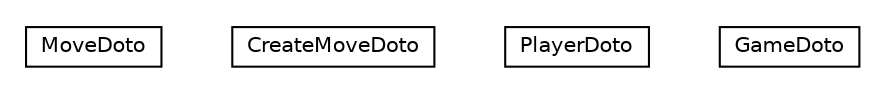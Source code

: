 #!/usr/local/bin/dot
#
# Class diagram 
# Generated by UMLGraph version 5.1 (http://www.umlgraph.org/)
#

digraph G {
	edge [fontname="Helvetica",fontsize=10,labelfontname="Helvetica",labelfontsize=10];
	node [fontname="Helvetica",fontsize=10,shape=plaintext];
	nodesep=0.25;
	ranksep=0.5;
	// com.nikolay.tictactoe.model.doto.MoveDoto
	c152 [label=<<table title="com.nikolay.tictactoe.model.doto.MoveDoto" border="0" cellborder="1" cellspacing="0" cellpadding="2" port="p" href="./MoveDoto.html">
		<tr><td><table border="0" cellspacing="0" cellpadding="1">
<tr><td align="center" balign="center"> MoveDoto </td></tr>
		</table></td></tr>
		</table>>, fontname="Helvetica", fontcolor="black", fontsize=10.0];
	// com.nikolay.tictactoe.model.doto.CreateMoveDoto
	c153 [label=<<table title="com.nikolay.tictactoe.model.doto.CreateMoveDoto" border="0" cellborder="1" cellspacing="0" cellpadding="2" port="p" href="./CreateMoveDoto.html">
		<tr><td><table border="0" cellspacing="0" cellpadding="1">
<tr><td align="center" balign="center"> CreateMoveDoto </td></tr>
		</table></td></tr>
		</table>>, fontname="Helvetica", fontcolor="black", fontsize=10.0];
	// com.nikolay.tictactoe.model.doto.PlayerDoto
	c154 [label=<<table title="com.nikolay.tictactoe.model.doto.PlayerDoto" border="0" cellborder="1" cellspacing="0" cellpadding="2" port="p" href="./PlayerDoto.html">
		<tr><td><table border="0" cellspacing="0" cellpadding="1">
<tr><td align="center" balign="center"> PlayerDoto </td></tr>
		</table></td></tr>
		</table>>, fontname="Helvetica", fontcolor="black", fontsize=10.0];
	// com.nikolay.tictactoe.model.doto.GameDoto
	c155 [label=<<table title="com.nikolay.tictactoe.model.doto.GameDoto" border="0" cellborder="1" cellspacing="0" cellpadding="2" port="p" href="./GameDoto.html">
		<tr><td><table border="0" cellspacing="0" cellpadding="1">
<tr><td align="center" balign="center"> GameDoto </td></tr>
		</table></td></tr>
		</table>>, fontname="Helvetica", fontcolor="black", fontsize=10.0];
}


